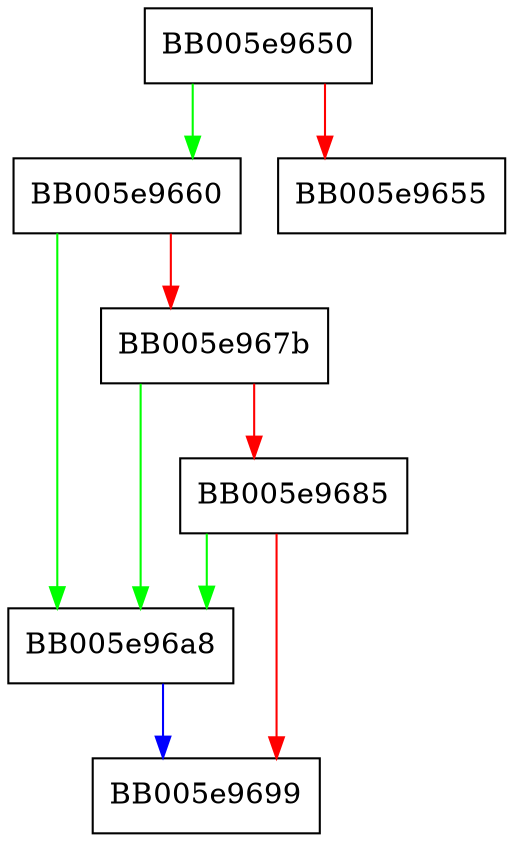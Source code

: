 digraph ossl_lib_ctx_get_ex_data_global {
  node [shape="box"];
  graph [splines=ortho];
  BB005e9650 -> BB005e9660 [color="green"];
  BB005e9650 -> BB005e9655 [color="red"];
  BB005e9660 -> BB005e96a8 [color="green"];
  BB005e9660 -> BB005e967b [color="red"];
  BB005e967b -> BB005e96a8 [color="green"];
  BB005e967b -> BB005e9685 [color="red"];
  BB005e9685 -> BB005e96a8 [color="green"];
  BB005e9685 -> BB005e9699 [color="red"];
  BB005e96a8 -> BB005e9699 [color="blue"];
}